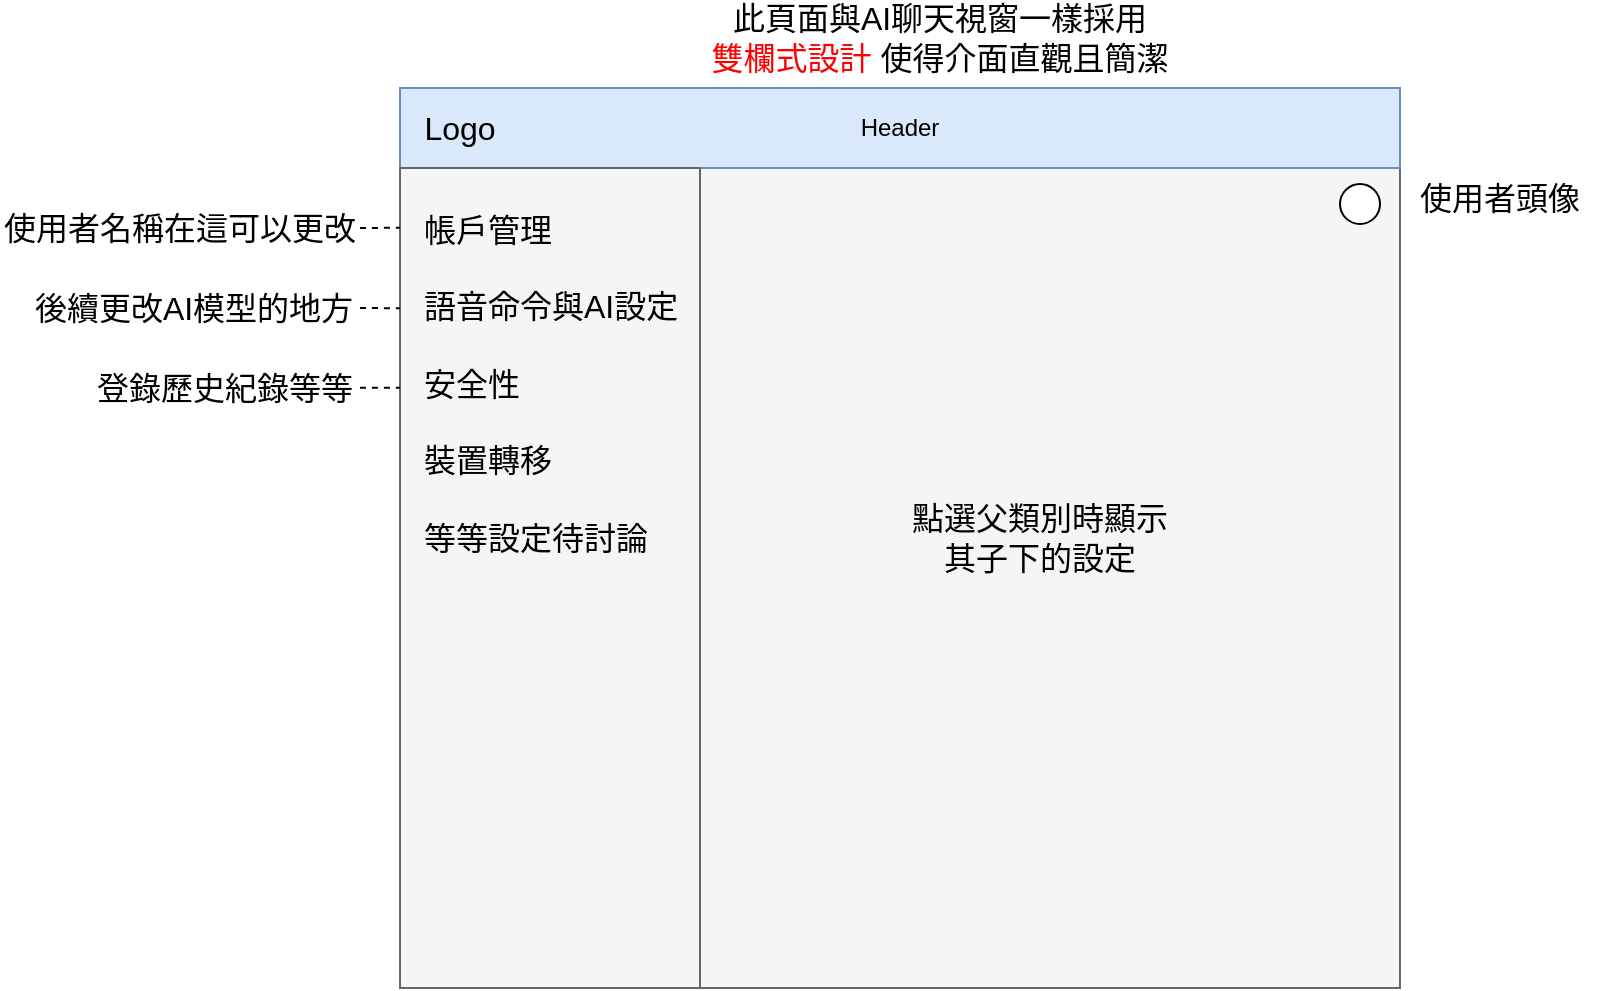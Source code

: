 <mxfile version="26.1.0">
  <diagram name="第 1 页" id="vLFrvVcVre5cBoKKlyvF">
    <mxGraphModel dx="1830" dy="1163" grid="1" gridSize="10" guides="1" tooltips="1" connect="1" arrows="1" fold="1" page="0" pageScale="1" pageWidth="827" pageHeight="1169" math="0" shadow="0">
      <root>
        <mxCell id="0" />
        <mxCell id="1" parent="0" />
        <mxCell id="NTF8A5eLQwNvnwAZHbFB-1" value="" style="rounded=0;whiteSpace=wrap;html=1;fillColor=#f5f5f5;fontColor=#333333;strokeColor=#666666;" parent="1" vertex="1">
          <mxGeometry x="-200" y="-140" width="500" height="450" as="geometry" />
        </mxCell>
        <mxCell id="NTF8A5eLQwNvnwAZHbFB-2" value="Header" style="rounded=0;whiteSpace=wrap;html=1;fillColor=#dae8fc;strokeColor=#6c8ebf;" parent="1" vertex="1">
          <mxGeometry x="-200" y="-140" width="500" height="40" as="geometry" />
        </mxCell>
        <mxCell id="NTF8A5eLQwNvnwAZHbFB-3" value="Logo" style="text;strokeColor=none;fillColor=none;html=1;align=center;verticalAlign=middle;whiteSpace=wrap;rounded=0;fontSize=16;" parent="1" vertex="1">
          <mxGeometry x="-200" y="-135" width="60" height="30" as="geometry" />
        </mxCell>
        <mxCell id="NTF8A5eLQwNvnwAZHbFB-4" value="" style="rounded=0;whiteSpace=wrap;html=1;fillColor=#f5f5f5;strokeColor=#666666;fontColor=#333333;" parent="1" vertex="1">
          <mxGeometry x="-200" y="-100" width="150" height="410" as="geometry" />
        </mxCell>
        <mxCell id="NTF8A5eLQwNvnwAZHbFB-5" value="帳戶管理&lt;div&gt;&lt;br&gt;&lt;div&gt;語音命令與AI設定&lt;/div&gt;&lt;/div&gt;&lt;div&gt;&lt;br&gt;&lt;/div&gt;&lt;div&gt;安全性&lt;/div&gt;&lt;div&gt;&lt;br&gt;&lt;/div&gt;&lt;div&gt;裝置轉移&lt;br&gt;&lt;/div&gt;&lt;div&gt;&lt;br&gt;&lt;/div&gt;&lt;div&gt;等等設定待討論&lt;/div&gt;" style="text;strokeColor=none;fillColor=none;html=1;align=left;verticalAlign=top;whiteSpace=wrap;rounded=0;fontSize=16;labelPosition=center;verticalLabelPosition=middle;fontColor=default;" parent="1" vertex="1">
          <mxGeometry x="-190" y="-85" width="140" height="340" as="geometry" />
        </mxCell>
        <mxCell id="NTF8A5eLQwNvnwAZHbFB-6" value="此頁面與AI聊天視窗一樣採用&lt;div&gt;&lt;font style=&quot;color: light-dark(rgb(255, 0, 0), rgb(237, 237, 237));&quot;&gt;雙欄式設計&lt;/font&gt; 使得介面直觀且簡潔&lt;/div&gt;" style="text;strokeColor=none;fillColor=none;html=1;align=center;verticalAlign=middle;whiteSpace=wrap;rounded=0;fontSize=16;" parent="1" vertex="1">
          <mxGeometry x="-50" y="-180" width="240" height="30" as="geometry" />
        </mxCell>
        <mxCell id="NTF8A5eLQwNvnwAZHbFB-13" value="點選父類別時顯示其子下的設定" style="text;strokeColor=none;fillColor=none;html=1;align=center;verticalAlign=middle;whiteSpace=wrap;rounded=0;fontSize=16;" parent="1" vertex="1">
          <mxGeometry x="50" y="70" width="140" height="30" as="geometry" />
        </mxCell>
        <mxCell id="NTF8A5eLQwNvnwAZHbFB-14" value="後續更改AI模型的地方" style="text;strokeColor=none;fillColor=none;html=1;align=center;verticalAlign=middle;whiteSpace=wrap;rounded=0;fontSize=16;" parent="1" vertex="1">
          <mxGeometry x="-386" y="-45" width="166" height="30" as="geometry" />
        </mxCell>
        <mxCell id="NTF8A5eLQwNvnwAZHbFB-15" value="" style="edgeStyle=none;orthogonalLoop=1;jettySize=auto;html=1;endArrow=none;startArrow=none;endSize=8;startSize=8;rounded=0;fontSize=12;curved=1;startFill=0;dashed=1;entryX=0;entryY=0.171;entryDx=0;entryDy=0;entryPerimeter=0;exitX=1;exitY=0.5;exitDx=0;exitDy=0;" parent="1" source="NTF8A5eLQwNvnwAZHbFB-14" target="NTF8A5eLQwNvnwAZHbFB-4" edge="1">
          <mxGeometry width="140" relative="1" as="geometry">
            <mxPoint x="-360" y="-20" as="sourcePoint" />
            <mxPoint x="-220" y="-20" as="targetPoint" />
            <Array as="points" />
          </mxGeometry>
        </mxCell>
        <mxCell id="NTF8A5eLQwNvnwAZHbFB-16" value="使用者名稱在這可以更改" style="text;strokeColor=none;fillColor=none;html=1;align=center;verticalAlign=middle;whiteSpace=wrap;rounded=0;fontSize=16;" parent="1" vertex="1">
          <mxGeometry x="-400" y="-85" width="180" height="30" as="geometry" />
        </mxCell>
        <mxCell id="NTF8A5eLQwNvnwAZHbFB-17" value="" style="edgeStyle=none;orthogonalLoop=1;jettySize=auto;html=1;endArrow=none;startArrow=none;endSize=8;startSize=8;rounded=0;fontSize=12;curved=1;startFill=0;dashed=1;entryX=0;entryY=0.073;entryDx=0;entryDy=0;entryPerimeter=0;" parent="1" source="NTF8A5eLQwNvnwAZHbFB-16" target="NTF8A5eLQwNvnwAZHbFB-4" edge="1">
          <mxGeometry width="140" relative="1" as="geometry">
            <mxPoint x="-280" y="-100" as="sourcePoint" />
            <mxPoint x="-220" y="-105" as="targetPoint" />
            <Array as="points" />
          </mxGeometry>
        </mxCell>
        <mxCell id="NTF8A5eLQwNvnwAZHbFB-18" value="登錄歷史紀錄等等" style="text;strokeColor=none;fillColor=none;html=1;align=center;verticalAlign=middle;whiteSpace=wrap;rounded=0;fontSize=16;" parent="1" vertex="1">
          <mxGeometry x="-355" y="-5" width="135" height="30" as="geometry" />
        </mxCell>
        <mxCell id="NTF8A5eLQwNvnwAZHbFB-19" value="" style="edgeStyle=none;orthogonalLoop=1;jettySize=auto;html=1;endArrow=none;startArrow=none;endSize=8;startSize=8;rounded=0;fontSize=12;curved=1;startFill=0;dashed=1;entryX=0;entryY=0.268;entryDx=0;entryDy=0;entryPerimeter=0;" parent="1" source="NTF8A5eLQwNvnwAZHbFB-18" target="NTF8A5eLQwNvnwAZHbFB-4" edge="1">
          <mxGeometry width="140" relative="1" as="geometry">
            <mxPoint x="-280" as="sourcePoint" />
            <mxPoint x="-210" y="5" as="targetPoint" />
            <Array as="points" />
          </mxGeometry>
        </mxCell>
        <mxCell id="NTF8A5eLQwNvnwAZHbFB-21" value="" style="ellipse;whiteSpace=wrap;html=1;" parent="1" vertex="1">
          <mxGeometry x="270" y="-92" width="20" height="20" as="geometry" />
        </mxCell>
        <mxCell id="NTF8A5eLQwNvnwAZHbFB-23" value="使用者頭像" style="text;strokeColor=none;fillColor=none;html=1;align=center;verticalAlign=middle;whiteSpace=wrap;rounded=0;fontSize=16;" parent="1" vertex="1">
          <mxGeometry x="300" y="-100" width="100" height="30" as="geometry" />
        </mxCell>
      </root>
    </mxGraphModel>
  </diagram>
</mxfile>
